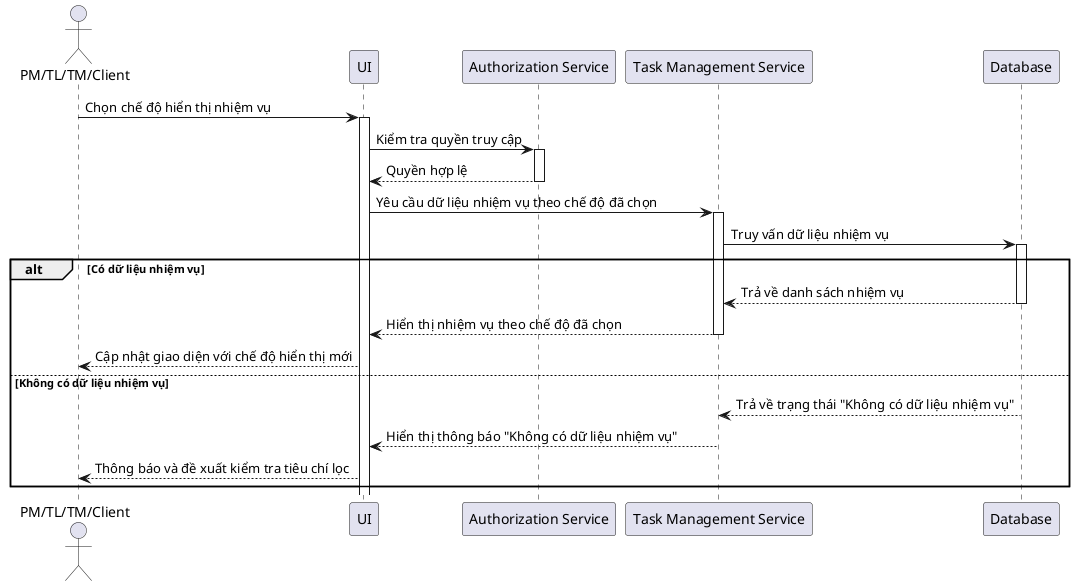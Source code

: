 @startuml
actor "PM/TL/TM/Client" as U

participant "UI" as UI
participant "Authorization Service"
participant "Task Management Service" as System
participant "Database" as DB

U -> UI: Chọn chế độ hiển thị nhiệm vụ
activate UI

UI -> "Authorization Service": Kiểm tra quyền truy cập
activate "Authorization Service"

"Authorization Service" --> UI: Quyền hợp lệ
deactivate "Authorization Service"

UI -> System: Yêu cầu dữ liệu nhiệm vụ theo chế độ đã chọn
activate System

System -> DB: Truy vấn dữ liệu nhiệm vụ
activate DB

alt Có dữ liệu nhiệm vụ
    DB --> System: Trả về danh sách nhiệm vụ
    deactivate DB

    System --> UI: Hiển thị nhiệm vụ theo chế độ đã chọn
    deactivate System
    UI --> U: Cập nhật giao diện với chế độ hiển thị mới

else Không có dữ liệu nhiệm vụ
    DB --> System: Trả về trạng thái "Không có dữ liệu nhiệm vụ"
    deactivate DB

    System --> UI: Hiển thị thông báo "Không có dữ liệu nhiệm vụ"
    deactivate System
    UI --> U: Thông báo và đề xuất kiểm tra tiêu chí lọc

end

@enduml
